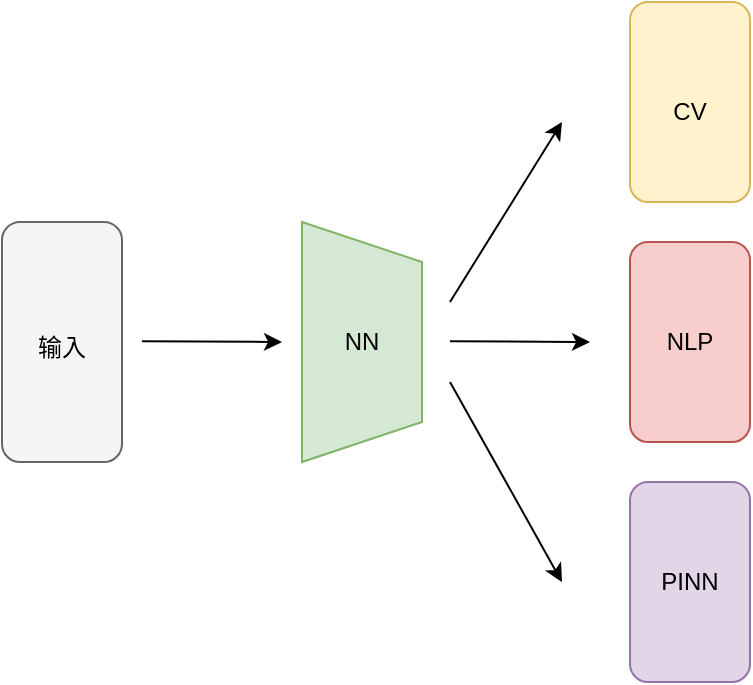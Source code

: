 <mxfile version="21.7.2" type="github">
  <diagram name="第 1 页" id="mUXLjm_rplK_BppscjsK">
    <mxGraphModel dx="1018" dy="532" grid="1" gridSize="10" guides="1" tooltips="1" connect="1" arrows="1" fold="1" page="1" pageScale="1" pageWidth="827" pageHeight="1169" math="0" shadow="0">
      <root>
        <mxCell id="0" />
        <mxCell id="1" parent="0" />
        <mxCell id="vI6MRv04EMoEzyz4VY66-3" value="" style="shape=trapezoid;perimeter=trapezoidPerimeter;whiteSpace=wrap;html=1;fixedSize=1;rotation=90;fillColor=#d5e8d4;strokeColor=#82b366;" vertex="1" parent="1">
          <mxGeometry x="240" y="750" width="120" height="60" as="geometry" />
        </mxCell>
        <mxCell id="vI6MRv04EMoEzyz4VY66-4" value="" style="rounded=1;whiteSpace=wrap;html=1;rotation=90;fillColor=#f5f5f5;fontColor=#333333;strokeColor=#666666;" vertex="1" parent="1">
          <mxGeometry x="90" y="750" width="120" height="60" as="geometry" />
        </mxCell>
        <mxCell id="vI6MRv04EMoEzyz4VY66-5" value="" style="rounded=1;whiteSpace=wrap;html=1;rotation=90;fillColor=#fff2cc;strokeColor=#d6b656;" vertex="1" parent="1">
          <mxGeometry x="414" y="630" width="100" height="60" as="geometry" />
        </mxCell>
        <mxCell id="vI6MRv04EMoEzyz4VY66-6" value="" style="rounded=1;whiteSpace=wrap;html=1;rotation=90;fillColor=#f8cecc;strokeColor=#b85450;" vertex="1" parent="1">
          <mxGeometry x="414" y="750" width="100" height="60" as="geometry" />
        </mxCell>
        <mxCell id="vI6MRv04EMoEzyz4VY66-7" value="" style="rounded=1;whiteSpace=wrap;html=1;rotation=90;fillColor=#e1d5e7;strokeColor=#9673a6;" vertex="1" parent="1">
          <mxGeometry x="414" y="870" width="100" height="60" as="geometry" />
        </mxCell>
        <mxCell id="vI6MRv04EMoEzyz4VY66-8" value="" style="endArrow=classic;html=1;rounded=0;" edge="1" parent="1">
          <mxGeometry width="50" height="50" relative="1" as="geometry">
            <mxPoint x="190" y="779.58" as="sourcePoint" />
            <mxPoint x="260" y="780" as="targetPoint" />
          </mxGeometry>
        </mxCell>
        <mxCell id="vI6MRv04EMoEzyz4VY66-9" value="" style="endArrow=classic;html=1;rounded=0;" edge="1" parent="1">
          <mxGeometry width="50" height="50" relative="1" as="geometry">
            <mxPoint x="344" y="779.58" as="sourcePoint" />
            <mxPoint x="414" y="780" as="targetPoint" />
          </mxGeometry>
        </mxCell>
        <mxCell id="vI6MRv04EMoEzyz4VY66-10" value="" style="endArrow=classic;html=1;rounded=0;" edge="1" parent="1">
          <mxGeometry width="50" height="50" relative="1" as="geometry">
            <mxPoint x="344" y="760" as="sourcePoint" />
            <mxPoint x="400" y="670" as="targetPoint" />
          </mxGeometry>
        </mxCell>
        <mxCell id="vI6MRv04EMoEzyz4VY66-11" value="" style="endArrow=classic;html=1;rounded=0;" edge="1" parent="1">
          <mxGeometry width="50" height="50" relative="1" as="geometry">
            <mxPoint x="344" y="800" as="sourcePoint" />
            <mxPoint x="400" y="900" as="targetPoint" />
          </mxGeometry>
        </mxCell>
        <mxCell id="vI6MRv04EMoEzyz4VY66-12" value="CV" style="text;html=1;strokeColor=none;fillColor=none;align=center;verticalAlign=middle;whiteSpace=wrap;rounded=0;" vertex="1" parent="1">
          <mxGeometry x="434" y="650" width="60" height="30" as="geometry" />
        </mxCell>
        <mxCell id="vI6MRv04EMoEzyz4VY66-14" value="NLP" style="text;html=1;strokeColor=none;fillColor=none;align=center;verticalAlign=middle;whiteSpace=wrap;rounded=0;" vertex="1" parent="1">
          <mxGeometry x="434" y="765" width="60" height="30" as="geometry" />
        </mxCell>
        <mxCell id="vI6MRv04EMoEzyz4VY66-15" value="PINN" style="text;html=1;strokeColor=none;fillColor=none;align=center;verticalAlign=middle;whiteSpace=wrap;rounded=0;" vertex="1" parent="1">
          <mxGeometry x="434" y="885" width="60" height="30" as="geometry" />
        </mxCell>
        <mxCell id="vI6MRv04EMoEzyz4VY66-16" value="NN" style="text;html=1;strokeColor=none;fillColor=none;align=center;verticalAlign=middle;whiteSpace=wrap;rounded=0;" vertex="1" parent="1">
          <mxGeometry x="270" y="765" width="60" height="30" as="geometry" />
        </mxCell>
        <mxCell id="vI6MRv04EMoEzyz4VY66-17" value="输入" style="text;html=1;strokeColor=none;fillColor=none;align=center;verticalAlign=middle;whiteSpace=wrap;rounded=0;" vertex="1" parent="1">
          <mxGeometry x="120" y="770" width="60" height="25" as="geometry" />
        </mxCell>
      </root>
    </mxGraphModel>
  </diagram>
</mxfile>
